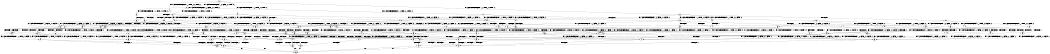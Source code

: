 digraph BCG {
size = "7, 10.5";
center = TRUE;
node [shape = circle];
0 [peripheries = 2];
0 -> 1 [label = "EX !0 !ATOMIC_EXCH_BRANCH (1, +1, TRUE, +0, 2, TRUE) !:0:"];
0 -> 2 [label = "EX !1 !ATOMIC_EXCH_BRANCH (1, +0, FALSE, +0, 1, TRUE) !:0:"];
0 -> 3 [label = "EX !2 !ATOMIC_EXCH_BRANCH (1, +1, TRUE, +0, 2, TRUE) !:0:"];
0 -> 4 [label = "EX !0 !ATOMIC_EXCH_BRANCH (1, +1, TRUE, +0, 2, TRUE) !:0:"];
1 -> 5 [label = "TERMINATE !0"];
2 -> 6 [label = "EX !0 !ATOMIC_EXCH_BRANCH (1, +1, TRUE, +0, 2, TRUE) !:0:"];
2 -> 7 [label = "EX !2 !ATOMIC_EXCH_BRANCH (1, +1, TRUE, +0, 2, TRUE) !:0:"];
2 -> 8 [label = "EX !0 !ATOMIC_EXCH_BRANCH (1, +1, TRUE, +0, 2, TRUE) !:0:"];
2 -> 2 [label = "EX !1 !ATOMIC_EXCH_BRANCH (1, +0, FALSE, +0, 1, TRUE) !:0:"];
3 -> 9 [label = "EX !0 !ATOMIC_EXCH_BRANCH (1, +1, TRUE, +0, 2, FALSE) !:0:"];
3 -> 10 [label = "TERMINATE !2"];
3 -> 11 [label = "EX !1 !ATOMIC_EXCH_BRANCH (1, +0, FALSE, +0, 1, FALSE) !:0:"];
3 -> 12 [label = "EX !0 !ATOMIC_EXCH_BRANCH (1, +1, TRUE, +0, 2, FALSE) !:0:"];
4 -> 5 [label = "TERMINATE !0"];
4 -> 13 [label = "TERMINATE !0"];
4 -> 14 [label = "EX !1 !ATOMIC_EXCH_BRANCH (1, +0, FALSE, +0, 1, FALSE) !:0:"];
4 -> 12 [label = "EX !2 !ATOMIC_EXCH_BRANCH (1, +1, TRUE, +0, 2, FALSE) !:0:"];
5 -> 15 [label = "EX !1 !ATOMIC_EXCH_BRANCH (1, +0, FALSE, +0, 1, FALSE) !:1:"];
6 -> 16 [label = "TERMINATE !0"];
7 -> 17 [label = "EX !0 !ATOMIC_EXCH_BRANCH (1, +1, TRUE, +0, 2, FALSE) !:0:"];
7 -> 18 [label = "TERMINATE !2"];
7 -> 19 [label = "EX !0 !ATOMIC_EXCH_BRANCH (1, +1, TRUE, +0, 2, FALSE) !:0:"];
7 -> 11 [label = "EX !1 !ATOMIC_EXCH_BRANCH (1, +0, FALSE, +0, 1, FALSE) !:0:"];
8 -> 16 [label = "TERMINATE !0"];
8 -> 20 [label = "TERMINATE !0"];
8 -> 19 [label = "EX !2 !ATOMIC_EXCH_BRANCH (1, +1, TRUE, +0, 2, FALSE) !:0:"];
8 -> 14 [label = "EX !1 !ATOMIC_EXCH_BRANCH (1, +0, FALSE, +0, 1, FALSE) !:0:"];
9 -> 21 [label = "TERMINATE !0"];
10 -> 22 [label = "EX !0 !ATOMIC_EXCH_BRANCH (1, +1, TRUE, +0, 2, FALSE) !:0:"];
10 -> 23 [label = "EX !1 !ATOMIC_EXCH_BRANCH (1, +0, FALSE, +0, 1, FALSE) !:0:"];
10 -> 24 [label = "EX !0 !ATOMIC_EXCH_BRANCH (1, +1, TRUE, +0, 2, FALSE) !:0:"];
11 -> 25 [label = "EX !0 !ATOMIC_EXCH_BRANCH (1, +1, TRUE, +0, 2, FALSE) !:0:"];
11 -> 26 [label = "TERMINATE !1"];
11 -> 27 [label = "TERMINATE !2"];
11 -> 28 [label = "EX !0 !ATOMIC_EXCH_BRANCH (1, +1, TRUE, +0, 2, FALSE) !:0:"];
12 -> 21 [label = "TERMINATE !0"];
12 -> 29 [label = "TERMINATE !2"];
12 -> 30 [label = "TERMINATE !0"];
12 -> 31 [label = "EX !1 !ATOMIC_EXCH_BRANCH (1, +0, FALSE, +0, 1, FALSE) !:0:"];
13 -> 15 [label = "EX !1 !ATOMIC_EXCH_BRANCH (1, +0, FALSE, +0, 1, FALSE) !:1:"];
13 -> 32 [label = "EX !1 !ATOMIC_EXCH_BRANCH (1, +0, FALSE, +0, 1, FALSE) !:1:"];
13 -> 33 [label = "EX !2 !ATOMIC_EXCH_BRANCH (1, +1, TRUE, +0, 2, FALSE) !:1:"];
14 -> 34 [label = "TERMINATE !0"];
14 -> 35 [label = "TERMINATE !1"];
14 -> 36 [label = "TERMINATE !0"];
14 -> 28 [label = "EX !2 !ATOMIC_EXCH_BRANCH (1, +1, TRUE, +0, 2, FALSE) !:0:"];
15 -> 37 [label = "TERMINATE !1"];
16 -> 15 [label = "EX !1 !ATOMIC_EXCH_BRANCH (1, +0, FALSE, +0, 1, FALSE) !:1:"];
17 -> 38 [label = "TERMINATE !0"];
18 -> 39 [label = "EX !0 !ATOMIC_EXCH_BRANCH (1, +1, TRUE, +0, 2, FALSE) !:0:"];
18 -> 40 [label = "EX !0 !ATOMIC_EXCH_BRANCH (1, +1, TRUE, +0, 2, FALSE) !:0:"];
18 -> 23 [label = "EX !1 !ATOMIC_EXCH_BRANCH (1, +0, FALSE, +0, 1, FALSE) !:0:"];
19 -> 38 [label = "TERMINATE !0"];
19 -> 41 [label = "TERMINATE !2"];
19 -> 42 [label = "TERMINATE !0"];
19 -> 31 [label = "EX !1 !ATOMIC_EXCH_BRANCH (1, +0, FALSE, +0, 1, FALSE) !:0:"];
20 -> 15 [label = "EX !1 !ATOMIC_EXCH_BRANCH (1, +0, FALSE, +0, 1, FALSE) !:1:"];
20 -> 43 [label = "EX !2 !ATOMIC_EXCH_BRANCH (1, +1, TRUE, +0, 2, FALSE) !:1:"];
20 -> 32 [label = "EX !1 !ATOMIC_EXCH_BRANCH (1, +0, FALSE, +0, 1, FALSE) !:1:"];
21 -> 44 [label = "EX !1 !ATOMIC_EXCH_BRANCH (1, +0, FALSE, +0, 1, FALSE) !:1:"];
22 -> 45 [label = "TERMINATE !0"];
23 -> 46 [label = "EX !0 !ATOMIC_EXCH_BRANCH (1, +1, TRUE, +0, 2, FALSE) !:0:"];
23 -> 47 [label = "TERMINATE !1"];
23 -> 48 [label = "EX !0 !ATOMIC_EXCH_BRANCH (1, +1, TRUE, +0, 2, FALSE) !:0:"];
24 -> 45 [label = "TERMINATE !0"];
24 -> 49 [label = "TERMINATE !0"];
24 -> 50 [label = "EX !1 !ATOMIC_EXCH_BRANCH (1, +0, FALSE, +0, 1, FALSE) !:0:"];
25 -> 51 [label = "TERMINATE !0"];
26 -> 52 [label = "EX !0 !ATOMIC_EXCH_BRANCH (1, +1, TRUE, +0, 2, FALSE) !:0:"];
26 -> 47 [label = "TERMINATE !2"];
26 -> 53 [label = "EX !0 !ATOMIC_EXCH_BRANCH (1, +1, TRUE, +0, 2, FALSE) !:0:"];
27 -> 46 [label = "EX !0 !ATOMIC_EXCH_BRANCH (1, +1, TRUE, +0, 2, FALSE) !:0:"];
27 -> 47 [label = "TERMINATE !1"];
27 -> 48 [label = "EX !0 !ATOMIC_EXCH_BRANCH (1, +1, TRUE, +0, 2, FALSE) !:0:"];
28 -> 51 [label = "TERMINATE !0"];
28 -> 54 [label = "TERMINATE !1"];
28 -> 55 [label = "TERMINATE !2"];
28 -> 56 [label = "TERMINATE !0"];
29 -> 45 [label = "TERMINATE !0"];
29 -> 49 [label = "TERMINATE !0"];
29 -> 50 [label = "EX !1 !ATOMIC_EXCH_BRANCH (1, +0, FALSE, +0, 1, FALSE) !:0:"];
30 -> 44 [label = "EX !1 !ATOMIC_EXCH_BRANCH (1, +0, FALSE, +0, 1, FALSE) !:1:"];
30 -> 57 [label = "TERMINATE !2"];
30 -> 58 [label = "EX !1 !ATOMIC_EXCH_BRANCH (1, +0, FALSE, +0, 1, FALSE) !:1:"];
31 -> 51 [label = "TERMINATE !0"];
31 -> 54 [label = "TERMINATE !1"];
31 -> 55 [label = "TERMINATE !2"];
31 -> 56 [label = "TERMINATE !0"];
32 -> 37 [label = "TERMINATE !1"];
32 -> 59 [label = "TERMINATE !1"];
32 -> 60 [label = "EX !2 !ATOMIC_EXCH_BRANCH (1, +1, TRUE, +0, 2, FALSE) !:1:"];
33 -> 44 [label = "EX !1 !ATOMIC_EXCH_BRANCH (1, +0, FALSE, +0, 1, FALSE) !:1:"];
33 -> 57 [label = "TERMINATE !2"];
33 -> 58 [label = "EX !1 !ATOMIC_EXCH_BRANCH (1, +0, FALSE, +0, 1, FALSE) !:1:"];
34 -> 37 [label = "TERMINATE !1"];
35 -> 61 [label = "TERMINATE !0"];
35 -> 62 [label = "TERMINATE !0"];
35 -> 53 [label = "EX !2 !ATOMIC_EXCH_BRANCH (1, +1, TRUE, +0, 2, FALSE) !:0:"];
36 -> 37 [label = "TERMINATE !1"];
36 -> 59 [label = "TERMINATE !1"];
36 -> 60 [label = "EX !2 !ATOMIC_EXCH_BRANCH (1, +1, TRUE, +0, 2, FALSE) !:1:"];
37 -> 63 [label = "EX !2 !ATOMIC_EXCH_BRANCH (1, +1, TRUE, +0, 2, FALSE) !:2:"];
38 -> 44 [label = "EX !1 !ATOMIC_EXCH_BRANCH (1, +0, FALSE, +0, 1, FALSE) !:1:"];
39 -> 64 [label = "TERMINATE !0"];
40 -> 64 [label = "TERMINATE !0"];
40 -> 65 [label = "TERMINATE !0"];
40 -> 50 [label = "EX !1 !ATOMIC_EXCH_BRANCH (1, +0, FALSE, +0, 1, FALSE) !:0:"];
41 -> 64 [label = "TERMINATE !0"];
41 -> 65 [label = "TERMINATE !0"];
41 -> 50 [label = "EX !1 !ATOMIC_EXCH_BRANCH (1, +0, FALSE, +0, 1, FALSE) !:0:"];
42 -> 44 [label = "EX !1 !ATOMIC_EXCH_BRANCH (1, +0, FALSE, +0, 1, FALSE) !:1:"];
42 -> 66 [label = "TERMINATE !2"];
42 -> 58 [label = "EX !1 !ATOMIC_EXCH_BRANCH (1, +0, FALSE, +0, 1, FALSE) !:1:"];
43 -> 44 [label = "EX !1 !ATOMIC_EXCH_BRANCH (1, +0, FALSE, +0, 1, FALSE) !:1:"];
43 -> 66 [label = "TERMINATE !2"];
43 -> 58 [label = "EX !1 !ATOMIC_EXCH_BRANCH (1, +0, FALSE, +0, 1, FALSE) !:1:"];
44 -> 67 [label = "TERMINATE !2"];
45 -> 68 [label = "EX !1 !ATOMIC_EXCH_BRANCH (1, +0, FALSE, +0, 1, FALSE) !:1:"];
46 -> 69 [label = "TERMINATE !0"];
47 -> 70 [label = "EX !0 !ATOMIC_EXCH_BRANCH (1, +1, TRUE, +0, 2, FALSE) !:0:"];
47 -> 71 [label = "EX !0 !ATOMIC_EXCH_BRANCH (1, +1, TRUE, +0, 2, FALSE) !:0:"];
48 -> 69 [label = "TERMINATE !0"];
48 -> 72 [label = "TERMINATE !1"];
48 -> 73 [label = "TERMINATE !0"];
49 -> 68 [label = "EX !1 !ATOMIC_EXCH_BRANCH (1, +0, FALSE, +0, 1, FALSE) !:1:"];
49 -> 74 [label = "EX !1 !ATOMIC_EXCH_BRANCH (1, +0, FALSE, +0, 1, FALSE) !:1:"];
50 -> 69 [label = "TERMINATE !0"];
50 -> 72 [label = "TERMINATE !1"];
50 -> 73 [label = "TERMINATE !0"];
51 -> 67 [label = "TERMINATE !2"];
52 -> 75 [label = "TERMINATE !0"];
53 -> 75 [label = "TERMINATE !0"];
53 -> 72 [label = "TERMINATE !2"];
53 -> 76 [label = "TERMINATE !0"];
54 -> 75 [label = "TERMINATE !0"];
54 -> 72 [label = "TERMINATE !2"];
54 -> 76 [label = "TERMINATE !0"];
55 -> 69 [label = "TERMINATE !0"];
55 -> 72 [label = "TERMINATE !1"];
55 -> 73 [label = "TERMINATE !0"];
56 -> 67 [label = "TERMINATE !2"];
56 -> 77 [label = "TERMINATE !1"];
56 -> 78 [label = "TERMINATE !2"];
57 -> 68 [label = "EX !1 !ATOMIC_EXCH_BRANCH (1, +0, FALSE, +0, 1, FALSE) !:1:"];
57 -> 74 [label = "EX !1 !ATOMIC_EXCH_BRANCH (1, +0, FALSE, +0, 1, FALSE) !:1:"];
58 -> 67 [label = "TERMINATE !2"];
58 -> 77 [label = "TERMINATE !1"];
58 -> 78 [label = "TERMINATE !2"];
59 -> 63 [label = "EX !2 !ATOMIC_EXCH_BRANCH (1, +1, TRUE, +0, 2, FALSE) !:2:"];
59 -> 79 [label = "EX !2 !ATOMIC_EXCH_BRANCH (1, +1, TRUE, +0, 2, FALSE) !:2:"];
60 -> 67 [label = "TERMINATE !2"];
60 -> 77 [label = "TERMINATE !1"];
60 -> 78 [label = "TERMINATE !2"];
61 -> 63 [label = "EX !2 !ATOMIC_EXCH_BRANCH (1, +1, TRUE, +0, 2, FALSE) !:2:"];
62 -> 63 [label = "EX !2 !ATOMIC_EXCH_BRANCH (1, +1, TRUE, +0, 2, FALSE) !:2:"];
62 -> 79 [label = "EX !2 !ATOMIC_EXCH_BRANCH (1, +1, TRUE, +0, 2, FALSE) !:2:"];
63 -> 80 [label = "TERMINATE !2"];
64 -> 68 [label = "EX !1 !ATOMIC_EXCH_BRANCH (1, +0, FALSE, +0, 1, FALSE) !:1:"];
65 -> 68 [label = "EX !1 !ATOMIC_EXCH_BRANCH (1, +0, FALSE, +0, 1, FALSE) !:1:"];
65 -> 74 [label = "EX !1 !ATOMIC_EXCH_BRANCH (1, +0, FALSE, +0, 1, FALSE) !:1:"];
66 -> 68 [label = "EX !1 !ATOMIC_EXCH_BRANCH (1, +0, FALSE, +0, 1, FALSE) !:1:"];
66 -> 74 [label = "EX !1 !ATOMIC_EXCH_BRANCH (1, +0, FALSE, +0, 1, FALSE) !:1:"];
67 -> 81 [label = "TERMINATE !1"];
68 -> 81 [label = "TERMINATE !1"];
69 -> 81 [label = "TERMINATE !1"];
70 -> 82 [label = "TERMINATE !0"];
71 -> 82 [label = "TERMINATE !0"];
71 -> 83 [label = "TERMINATE !0"];
72 -> 82 [label = "TERMINATE !0"];
72 -> 83 [label = "TERMINATE !0"];
73 -> 81 [label = "TERMINATE !1"];
73 -> 84 [label = "TERMINATE !1"];
74 -> 81 [label = "TERMINATE !1"];
74 -> 84 [label = "TERMINATE !1"];
75 -> 80 [label = "TERMINATE !2"];
76 -> 80 [label = "TERMINATE !2"];
76 -> 85 [label = "TERMINATE !2"];
77 -> 80 [label = "TERMINATE !2"];
77 -> 85 [label = "TERMINATE !2"];
78 -> 81 [label = "TERMINATE !1"];
78 -> 84 [label = "TERMINATE !1"];
79 -> 80 [label = "TERMINATE !2"];
79 -> 85 [label = "TERMINATE !2"];
80 -> 86 [label = "exit"];
81 -> 86 [label = "exit"];
82 -> 86 [label = "exit"];
83 -> 86 [label = "exit"];
84 -> 86 [label = "exit"];
85 -> 86 [label = "exit"];
}

